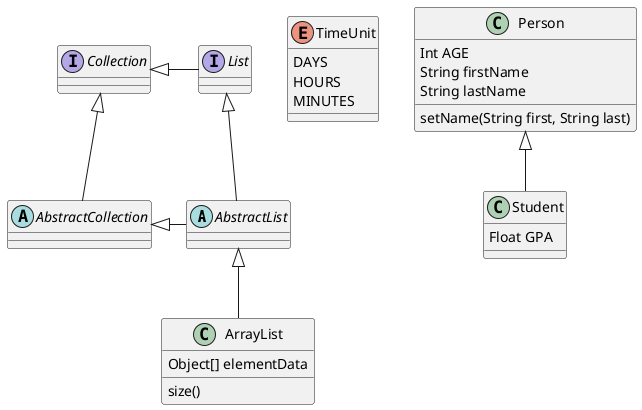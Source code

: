 @startuml

abstract class AbstractList
abstract AbstractCollection
interface List
interface Collection

List <|-- AbstractList
Collection <|-- AbstractCollection

Collection <|- List
AbstractCollection <|- AbstractList
AbstractList <|-- ArrayList

class ArrayList {
Object[] elementData
size()
}

enum TimeUnit {
DAYS
HOURS
MINUTES
}

class Person {
    Int AGE
    String firstName
    String lastName
    setName(String first, String last)
}

Person <|-- Student
class Student {
    Float GPA
}

@enduml